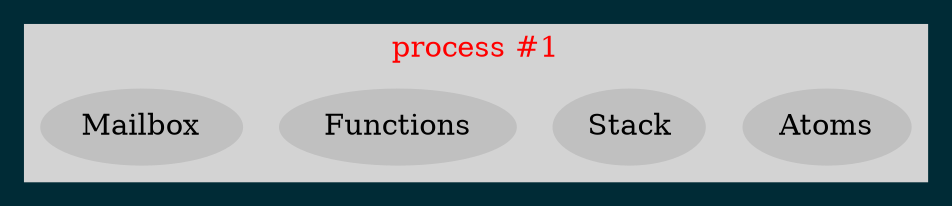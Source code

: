 digraph G {

	color="#ffffff";
	fillcolor="#ffffff";
	fontcolor=red;
	bgcolor="#002b36";
	style=filled;
	node [style=filled,color=lightgrey];

	subgraph cluster_0 {
			style=filled;
			color=lightgrey;
			fillcolor=lightgrey;
			node [style=filled,color=gray];
			"C1A" [label="Atoms"];
			"C1S" [label="Stack"];
			"C1F" [label="Functions"];
			"C1M" [label="Mailbox"];
			label="process #1";
		};

}
